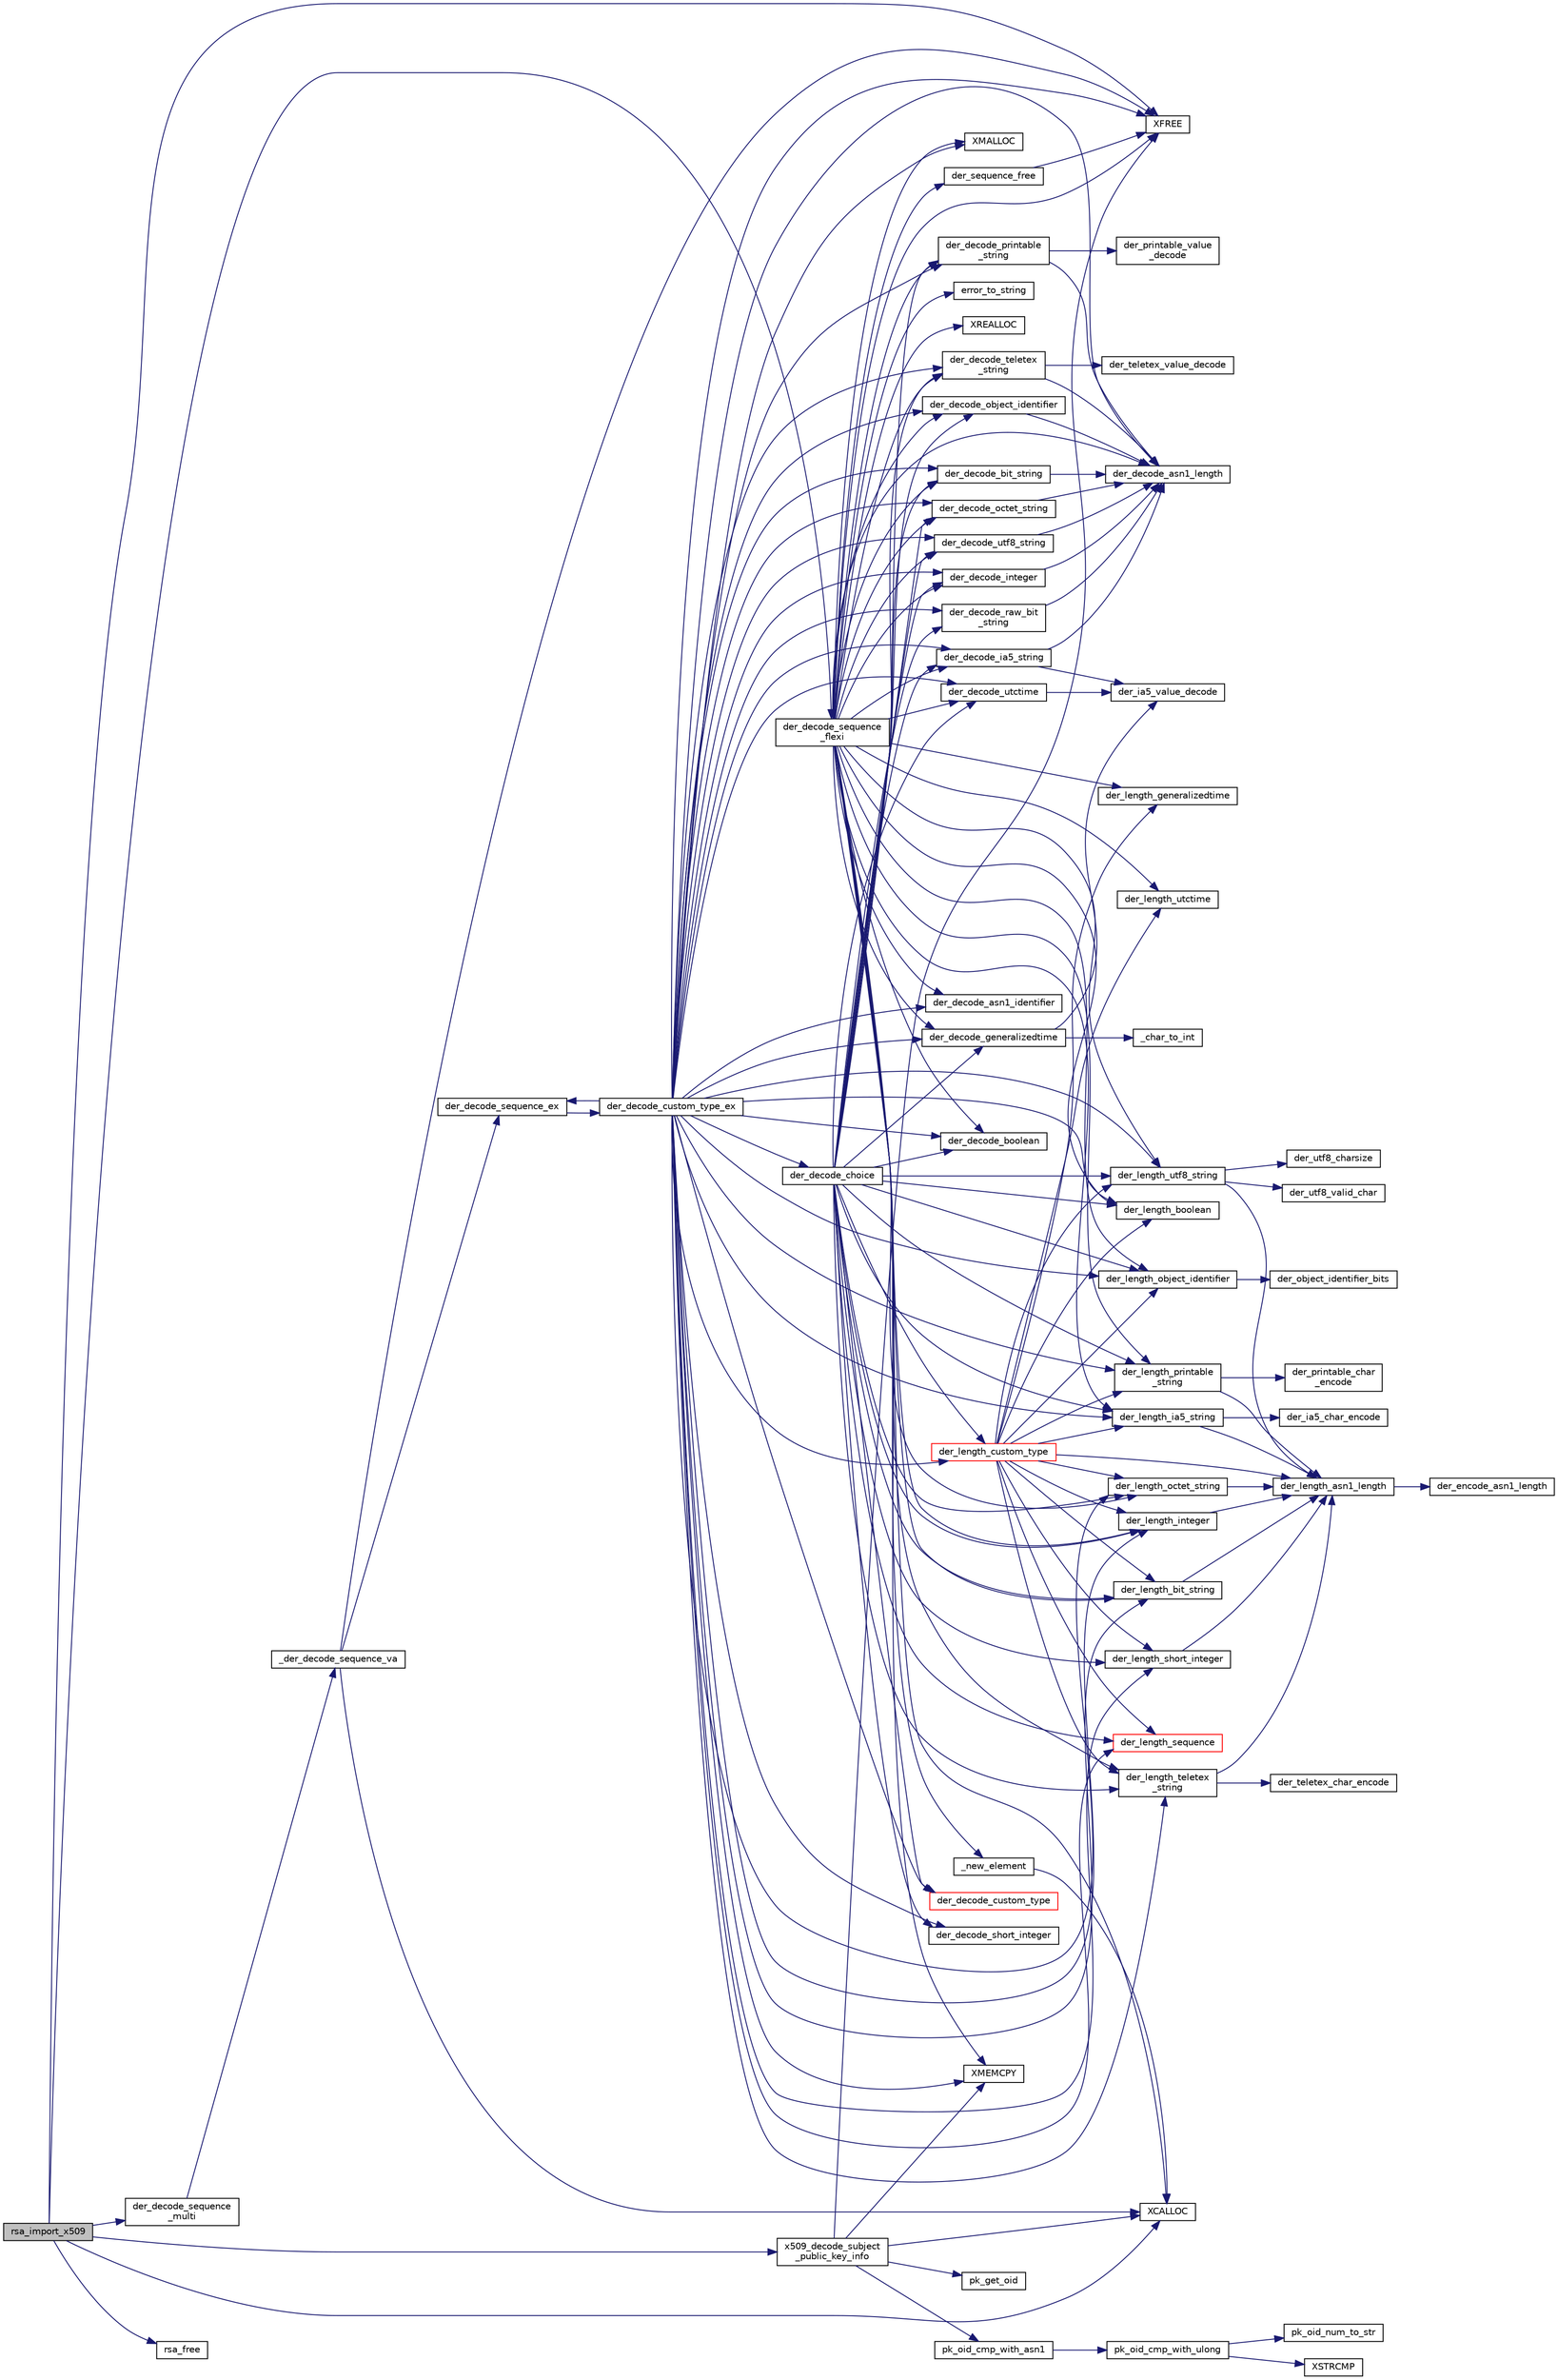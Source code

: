 digraph "rsa_import_x509"
{
 // LATEX_PDF_SIZE
  edge [fontname="Helvetica",fontsize="10",labelfontname="Helvetica",labelfontsize="10"];
  node [fontname="Helvetica",fontsize="10",shape=record];
  rankdir="LR";
  Node0 [label="rsa_import_x509",height=0.2,width=0.4,color="black", fillcolor="grey75", style="filled", fontcolor="black",tooltip="Import an RSA key from a X.509 certificate."];
  Node0 -> Node1 [color="midnightblue",fontsize="10",style="solid",fontname="Helvetica"];
  Node1 [label="der_decode_sequence\l_flexi",height=0.2,width=0.4,color="black", fillcolor="white", style="filled",URL="$der__decode__sequence__flexi_8c.html#acec68888a6eae3b64f54b37cfb43d9b1",tooltip="ASN.1 DER Flexi(ble) decoder will decode arbitrary DER packets and create a linked list of the decode..."];
  Node1 -> Node2 [color="midnightblue",fontsize="10",style="solid",fontname="Helvetica"];
  Node2 [label="_new_element",height=0.2,width=0.4,color="black", fillcolor="white", style="filled",URL="$der__decode__sequence__flexi_8c.html#a285f79a649248ff1eb749ac2ca6310ca",tooltip=" "];
  Node2 -> Node3 [color="midnightblue",fontsize="10",style="solid",fontname="Helvetica"];
  Node3 [label="XCALLOC",height=0.2,width=0.4,color="black", fillcolor="white", style="filled",URL="$tomcrypt__cfg_8h.html#a151dda14cd7acae31eaf1102b0cc0685",tooltip=" "];
  Node1 -> Node4 [color="midnightblue",fontsize="10",style="solid",fontname="Helvetica"];
  Node4 [label="der_decode_asn1_identifier",height=0.2,width=0.4,color="black", fillcolor="white", style="filled",URL="$tomcrypt__private_8h.html#a651ad7c1f5a930476bb10b9d61555346",tooltip="Decode the ASN.1 Identifier."];
  Node1 -> Node5 [color="midnightblue",fontsize="10",style="solid",fontname="Helvetica"];
  Node5 [label="der_decode_asn1_length",height=0.2,width=0.4,color="black", fillcolor="white", style="filled",URL="$tomcrypt__private_8h.html#af90423764098b8876368d0984d96053a",tooltip="Decode the ASN.1 Length field."];
  Node1 -> Node6 [color="midnightblue",fontsize="10",style="solid",fontname="Helvetica"];
  Node6 [label="der_decode_bit_string",height=0.2,width=0.4,color="black", fillcolor="white", style="filled",URL="$der__decode__bit__string_8c.html#a0a0c371e559e6b455cc4a052d962226f",tooltip="Store a BIT STRING."];
  Node6 -> Node5 [color="midnightblue",fontsize="10",style="solid",fontname="Helvetica"];
  Node1 -> Node7 [color="midnightblue",fontsize="10",style="solid",fontname="Helvetica"];
  Node7 [label="der_decode_boolean",height=0.2,width=0.4,color="black", fillcolor="white", style="filled",URL="$der__decode__boolean_8c.html#a5c72faaf0b34b18bd92db4d95e211a9d",tooltip="Read a BOOLEAN."];
  Node1 -> Node8 [color="midnightblue",fontsize="10",style="solid",fontname="Helvetica"];
  Node8 [label="der_decode_generalizedtime",height=0.2,width=0.4,color="black", fillcolor="white", style="filled",URL="$der__decode__generalizedtime_8c.html#acca5d83c0dcc2bc67d724318132f66e1",tooltip="Decodes a Generalized time structure in DER format (reads all 6 valid encoding formats)"];
  Node8 -> Node9 [color="midnightblue",fontsize="10",style="solid",fontname="Helvetica"];
  Node9 [label="_char_to_int",height=0.2,width=0.4,color="black", fillcolor="white", style="filled",URL="$der__decode__generalizedtime_8c.html#aa391ed207680ef2c210dd556712d0492",tooltip=" "];
  Node8 -> Node10 [color="midnightblue",fontsize="10",style="solid",fontname="Helvetica"];
  Node10 [label="der_ia5_value_decode",height=0.2,width=0.4,color="black", fillcolor="white", style="filled",URL="$der__length__ia5__string_8c.html#a52dbde67731f9a92da76ff73f6c960de",tooltip=" "];
  Node1 -> Node11 [color="midnightblue",fontsize="10",style="solid",fontname="Helvetica"];
  Node11 [label="der_decode_ia5_string",height=0.2,width=0.4,color="black", fillcolor="white", style="filled",URL="$der__decode__ia5__string_8c.html#ac2868573a2a8857a8463337d8411fe79",tooltip="Store a IA5 STRING."];
  Node11 -> Node5 [color="midnightblue",fontsize="10",style="solid",fontname="Helvetica"];
  Node11 -> Node10 [color="midnightblue",fontsize="10",style="solid",fontname="Helvetica"];
  Node1 -> Node12 [color="midnightblue",fontsize="10",style="solid",fontname="Helvetica"];
  Node12 [label="der_decode_integer",height=0.2,width=0.4,color="black", fillcolor="white", style="filled",URL="$der__decode__integer_8c.html#ac5b0a7020165ada29ba6278fe128599d",tooltip="Read a mp_int integer."];
  Node12 -> Node5 [color="midnightblue",fontsize="10",style="solid",fontname="Helvetica"];
  Node1 -> Node13 [color="midnightblue",fontsize="10",style="solid",fontname="Helvetica"];
  Node13 [label="der_decode_object_identifier",height=0.2,width=0.4,color="black", fillcolor="white", style="filled",URL="$der__decode__object__identifier_8c.html#aee91111fe2b92dca6c83e6c7de36be8f",tooltip="Decode OID data and store the array of integers in words."];
  Node13 -> Node5 [color="midnightblue",fontsize="10",style="solid",fontname="Helvetica"];
  Node1 -> Node14 [color="midnightblue",fontsize="10",style="solid",fontname="Helvetica"];
  Node14 [label="der_decode_octet_string",height=0.2,width=0.4,color="black", fillcolor="white", style="filled",URL="$der__decode__octet__string_8c.html#af315ce6a951697ede7ec4c9716b5b20b",tooltip="Store a OCTET STRING."];
  Node14 -> Node5 [color="midnightblue",fontsize="10",style="solid",fontname="Helvetica"];
  Node1 -> Node15 [color="midnightblue",fontsize="10",style="solid",fontname="Helvetica"];
  Node15 [label="der_decode_printable\l_string",height=0.2,width=0.4,color="black", fillcolor="white", style="filled",URL="$der__decode__printable__string_8c.html#a0967e5db58c3ce6b0971b5c5097c0d9f",tooltip="Store a printable STRING."];
  Node15 -> Node5 [color="midnightblue",fontsize="10",style="solid",fontname="Helvetica"];
  Node15 -> Node16 [color="midnightblue",fontsize="10",style="solid",fontname="Helvetica"];
  Node16 [label="der_printable_value\l_decode",height=0.2,width=0.4,color="black", fillcolor="white", style="filled",URL="$der__length__printable__string_8c.html#a40a13d8a1afe59dda039bc8fc1140ef2",tooltip=" "];
  Node1 -> Node17 [color="midnightblue",fontsize="10",style="solid",fontname="Helvetica"];
  Node17 [label="der_decode_teletex\l_string",height=0.2,width=0.4,color="black", fillcolor="white", style="filled",URL="$der__decode__teletex__string_8c.html#a926dc4d05a1a0243569ea85ff85901b6",tooltip="Store a teletex STRING."];
  Node17 -> Node5 [color="midnightblue",fontsize="10",style="solid",fontname="Helvetica"];
  Node17 -> Node18 [color="midnightblue",fontsize="10",style="solid",fontname="Helvetica"];
  Node18 [label="der_teletex_value_decode",height=0.2,width=0.4,color="black", fillcolor="white", style="filled",URL="$tomcrypt__private_8h.html#ab300884b978bd66022a4003ef5a1f2a1",tooltip=" "];
  Node1 -> Node19 [color="midnightblue",fontsize="10",style="solid",fontname="Helvetica"];
  Node19 [label="der_decode_utctime",height=0.2,width=0.4,color="black", fillcolor="white", style="filled",URL="$der__decode__utctime_8c.html#a228dad2e418af24965b9b16188d61aac",tooltip="Decodes a UTC time structure in DER format (reads all 6 valid encoding formats)"];
  Node19 -> Node10 [color="midnightblue",fontsize="10",style="solid",fontname="Helvetica"];
  Node1 -> Node20 [color="midnightblue",fontsize="10",style="solid",fontname="Helvetica"];
  Node20 [label="der_decode_utf8_string",height=0.2,width=0.4,color="black", fillcolor="white", style="filled",URL="$der__decode__utf8__string_8c.html#afc867f0f02273fac931669abded4cbb3",tooltip="Store a UTF8 STRING."];
  Node20 -> Node5 [color="midnightblue",fontsize="10",style="solid",fontname="Helvetica"];
  Node1 -> Node21 [color="midnightblue",fontsize="10",style="solid",fontname="Helvetica"];
  Node21 [label="der_length_bit_string",height=0.2,width=0.4,color="black", fillcolor="white", style="filled",URL="$der__length__bit__string_8c.html#a73416248e2f93535d54603567acc9cfd",tooltip="Gets length of DER encoding of BIT STRING."];
  Node21 -> Node22 [color="midnightblue",fontsize="10",style="solid",fontname="Helvetica"];
  Node22 [label="der_length_asn1_length",height=0.2,width=0.4,color="black", fillcolor="white", style="filled",URL="$tomcrypt__private_8h.html#a8999e23c66cda0d777570e54f3a5c795",tooltip="Determine the length required to encode len in the ASN.1 length field."];
  Node22 -> Node23 [color="midnightblue",fontsize="10",style="solid",fontname="Helvetica"];
  Node23 [label="der_encode_asn1_length",height=0.2,width=0.4,color="black", fillcolor="white", style="filled",URL="$tomcrypt__private_8h.html#ae0b6c1f1188a5aa201aa84de9a659550",tooltip="Encode the ASN.1 length field."];
  Node1 -> Node24 [color="midnightblue",fontsize="10",style="solid",fontname="Helvetica"];
  Node24 [label="der_length_boolean",height=0.2,width=0.4,color="black", fillcolor="white", style="filled",URL="$der__length__boolean_8c.html#aa90c23682da0279cbe55ea64b2c3e381",tooltip="Gets length of DER encoding of a BOOLEAN."];
  Node1 -> Node25 [color="midnightblue",fontsize="10",style="solid",fontname="Helvetica"];
  Node25 [label="der_length_generalizedtime",height=0.2,width=0.4,color="black", fillcolor="white", style="filled",URL="$der__length__generalizedtime_8c.html#a63bd3379e9d6aa710a6ddcea3d836754",tooltip="Gets length of DER encoding of GeneralizedTime."];
  Node1 -> Node26 [color="midnightblue",fontsize="10",style="solid",fontname="Helvetica"];
  Node26 [label="der_length_ia5_string",height=0.2,width=0.4,color="black", fillcolor="white", style="filled",URL="$der__length__ia5__string_8c.html#a37e6cf2c534040fe726a760956eade04",tooltip="Gets length of DER encoding of IA5 STRING."];
  Node26 -> Node27 [color="midnightblue",fontsize="10",style="solid",fontname="Helvetica"];
  Node27 [label="der_ia5_char_encode",height=0.2,width=0.4,color="black", fillcolor="white", style="filled",URL="$der__length__ia5__string_8c.html#aa9cad5f213317520165e72ac9420bb65",tooltip=" "];
  Node26 -> Node22 [color="midnightblue",fontsize="10",style="solid",fontname="Helvetica"];
  Node1 -> Node28 [color="midnightblue",fontsize="10",style="solid",fontname="Helvetica"];
  Node28 [label="der_length_integer",height=0.2,width=0.4,color="black", fillcolor="white", style="filled",URL="$der__length__integer_8c.html#af27dfc46ec4a482af05a2265a9d31ca3",tooltip="Gets length of DER encoding of num."];
  Node28 -> Node22 [color="midnightblue",fontsize="10",style="solid",fontname="Helvetica"];
  Node1 -> Node29 [color="midnightblue",fontsize="10",style="solid",fontname="Helvetica"];
  Node29 [label="der_length_object_identifier",height=0.2,width=0.4,color="black", fillcolor="white", style="filled",URL="$der__length__object__identifier_8c.html#ae1fe5b2cd3f20a693cc571a2a8fc9af0",tooltip="Gets length of DER encoding of Object Identifier."];
  Node29 -> Node30 [color="midnightblue",fontsize="10",style="solid",fontname="Helvetica"];
  Node30 [label="der_object_identifier_bits",height=0.2,width=0.4,color="black", fillcolor="white", style="filled",URL="$der__length__object__identifier_8c.html#aef2413878ded8dc303e150d31fca294d",tooltip=" "];
  Node1 -> Node31 [color="midnightblue",fontsize="10",style="solid",fontname="Helvetica"];
  Node31 [label="der_length_octet_string",height=0.2,width=0.4,color="black", fillcolor="white", style="filled",URL="$der__length__octet__string_8c.html#a65b2f3065d3f51608a1dfa3b284a74df",tooltip="Gets length of DER encoding of OCTET STRING."];
  Node31 -> Node22 [color="midnightblue",fontsize="10",style="solid",fontname="Helvetica"];
  Node1 -> Node32 [color="midnightblue",fontsize="10",style="solid",fontname="Helvetica"];
  Node32 [label="der_length_printable\l_string",height=0.2,width=0.4,color="black", fillcolor="white", style="filled",URL="$der__length__printable__string_8c.html#ac206210b58e1bac2342a80d26bd802db",tooltip="Gets length of DER encoding of Printable STRING."];
  Node32 -> Node22 [color="midnightblue",fontsize="10",style="solid",fontname="Helvetica"];
  Node32 -> Node33 [color="midnightblue",fontsize="10",style="solid",fontname="Helvetica"];
  Node33 [label="der_printable_char\l_encode",height=0.2,width=0.4,color="black", fillcolor="white", style="filled",URL="$der__length__printable__string_8c.html#a2169053089957db51bbd2e091c7ae293",tooltip=" "];
  Node1 -> Node34 [color="midnightblue",fontsize="10",style="solid",fontname="Helvetica"];
  Node34 [label="der_length_teletex\l_string",height=0.2,width=0.4,color="black", fillcolor="white", style="filled",URL="$der__length__teletex__string_8c.html#a2b3c8aa9d2c26839f9100fdc0286cd93",tooltip="Gets length of DER encoding of teletex STRING."];
  Node34 -> Node22 [color="midnightblue",fontsize="10",style="solid",fontname="Helvetica"];
  Node34 -> Node35 [color="midnightblue",fontsize="10",style="solid",fontname="Helvetica"];
  Node35 [label="der_teletex_char_encode",height=0.2,width=0.4,color="black", fillcolor="white", style="filled",URL="$der__length__teletex__string_8c.html#ae8e05b29e9cd248f6a81450eefd22163",tooltip=" "];
  Node1 -> Node36 [color="midnightblue",fontsize="10",style="solid",fontname="Helvetica"];
  Node36 [label="der_length_utctime",height=0.2,width=0.4,color="black", fillcolor="white", style="filled",URL="$der__length__utctime_8c.html#a666e7656df6985a9eb25794b878ec4e7",tooltip="Gets length of DER encoding of UTCTIME."];
  Node1 -> Node37 [color="midnightblue",fontsize="10",style="solid",fontname="Helvetica"];
  Node37 [label="der_length_utf8_string",height=0.2,width=0.4,color="black", fillcolor="white", style="filled",URL="$der__length__utf8__string_8c.html#aa8b54979c2261c4d703c9464e0bb14c1",tooltip="Gets length of DER encoding of UTF8 STRING."];
  Node37 -> Node22 [color="midnightblue",fontsize="10",style="solid",fontname="Helvetica"];
  Node37 -> Node38 [color="midnightblue",fontsize="10",style="solid",fontname="Helvetica"];
  Node38 [label="der_utf8_charsize",height=0.2,width=0.4,color="black", fillcolor="white", style="filled",URL="$der__length__utf8__string_8c.html#acc54e796874f1b01e2f9dd101da4c2a9",tooltip="Return the size in bytes of a UTF-8 character."];
  Node37 -> Node39 [color="midnightblue",fontsize="10",style="solid",fontname="Helvetica"];
  Node39 [label="der_utf8_valid_char",height=0.2,width=0.4,color="black", fillcolor="white", style="filled",URL="$der__length__utf8__string_8c.html#a400ea59efe4834eac94e65230dd59822",tooltip="Test whether the given code point is valid character."];
  Node1 -> Node40 [color="midnightblue",fontsize="10",style="solid",fontname="Helvetica"];
  Node40 [label="der_sequence_free",height=0.2,width=0.4,color="black", fillcolor="white", style="filled",URL="$der__sequence__free_8c.html#ad47a79b60d0b0a1f13b5529dcbd4f5fa",tooltip="Free memory allocated by der_decode_sequence_flexi()"];
  Node40 -> Node41 [color="midnightblue",fontsize="10",style="solid",fontname="Helvetica"];
  Node41 [label="XFREE",height=0.2,width=0.4,color="black", fillcolor="white", style="filled",URL="$tomcrypt__cfg_8h.html#a260d66fc0690e0502cf3bfe7b5244b75",tooltip=" "];
  Node1 -> Node42 [color="midnightblue",fontsize="10",style="solid",fontname="Helvetica"];
  Node42 [label="error_to_string",height=0.2,width=0.4,color="black", fillcolor="white", style="filled",URL="$tomcrypt__misc_8h.html#a3bd8fe097a1951bd18d73b2231c7f700",tooltip="Convert an LTC error code to ASCII."];
  Node1 -> Node3 [color="midnightblue",fontsize="10",style="solid",fontname="Helvetica"];
  Node1 -> Node41 [color="midnightblue",fontsize="10",style="solid",fontname="Helvetica"];
  Node1 -> Node43 [color="midnightblue",fontsize="10",style="solid",fontname="Helvetica"];
  Node43 [label="XMALLOC",height=0.2,width=0.4,color="black", fillcolor="white", style="filled",URL="$tomcrypt__cfg_8h.html#af363355f38fbaacdefacf270436ae1c9",tooltip=" "];
  Node1 -> Node44 [color="midnightblue",fontsize="10",style="solid",fontname="Helvetica"];
  Node44 [label="XMEMCPY",height=0.2,width=0.4,color="black", fillcolor="white", style="filled",URL="$tomcrypt__cfg_8h.html#a7691dd48d60d5fc6daf2fa7ec4c55e12",tooltip=" "];
  Node1 -> Node45 [color="midnightblue",fontsize="10",style="solid",fontname="Helvetica"];
  Node45 [label="XREALLOC",height=0.2,width=0.4,color="black", fillcolor="white", style="filled",URL="$tomcrypt__cfg_8h.html#a6146d108fa03ec35ee5fd391f874ad5d",tooltip=" "];
  Node0 -> Node46 [color="midnightblue",fontsize="10",style="solid",fontname="Helvetica"];
  Node46 [label="der_decode_sequence\l_multi",height=0.2,width=0.4,color="black", fillcolor="white", style="filled",URL="$der__decode__sequence__multi_8c.html#a6d86b670c8f3801b0fe6e2cd544df678",tooltip="Decode a SEQUENCE type using a VA list."];
  Node46 -> Node47 [color="midnightblue",fontsize="10",style="solid",fontname="Helvetica"];
  Node47 [label="_der_decode_sequence_va",height=0.2,width=0.4,color="black", fillcolor="white", style="filled",URL="$der__decode__sequence__multi_8c.html#a1c505b541a0ed6ddcdccc8ddcef9ed9e",tooltip="Decode a SEQUENCE type using a VA list."];
  Node47 -> Node48 [color="midnightblue",fontsize="10",style="solid",fontname="Helvetica"];
  Node48 [label="der_decode_sequence_ex",height=0.2,width=0.4,color="black", fillcolor="white", style="filled",URL="$der__decode__sequence__ex_8c.html#a388cbc3f5c404637bc51f9dfb2d4f677",tooltip="Decode a SEQUENCE."];
  Node48 -> Node49 [color="midnightblue",fontsize="10",style="solid",fontname="Helvetica"];
  Node49 [label="der_decode_custom_type_ex",height=0.2,width=0.4,color="black", fillcolor="white", style="filled",URL="$tomcrypt__private_8h.html#aaa3acc13042e5d9244ac279a354775fe",tooltip="Extended-decode a Custom type."];
  Node49 -> Node4 [color="midnightblue",fontsize="10",style="solid",fontname="Helvetica"];
  Node49 -> Node5 [color="midnightblue",fontsize="10",style="solid",fontname="Helvetica"];
  Node49 -> Node6 [color="midnightblue",fontsize="10",style="solid",fontname="Helvetica"];
  Node49 -> Node7 [color="midnightblue",fontsize="10",style="solid",fontname="Helvetica"];
  Node49 -> Node50 [color="midnightblue",fontsize="10",style="solid",fontname="Helvetica"];
  Node50 [label="der_decode_choice",height=0.2,width=0.4,color="black", fillcolor="white", style="filled",URL="$der__decode__choice_8c.html#abbc3f8406cbf0c2d75b1c801192dcad4",tooltip="Decode a CHOICE."];
  Node50 -> Node6 [color="midnightblue",fontsize="10",style="solid",fontname="Helvetica"];
  Node50 -> Node7 [color="midnightblue",fontsize="10",style="solid",fontname="Helvetica"];
  Node50 -> Node51 [color="midnightblue",fontsize="10",style="solid",fontname="Helvetica"];
  Node51 [label="der_decode_custom_type",height=0.2,width=0.4,color="red", fillcolor="white", style="filled",URL="$der__decode__custom__type_8c.html#a698f6c64586707819ebd6f90a14264e8",tooltip="Decode a Custom type."];
  Node50 -> Node8 [color="midnightblue",fontsize="10",style="solid",fontname="Helvetica"];
  Node50 -> Node11 [color="midnightblue",fontsize="10",style="solid",fontname="Helvetica"];
  Node50 -> Node12 [color="midnightblue",fontsize="10",style="solid",fontname="Helvetica"];
  Node50 -> Node13 [color="midnightblue",fontsize="10",style="solid",fontname="Helvetica"];
  Node50 -> Node14 [color="midnightblue",fontsize="10",style="solid",fontname="Helvetica"];
  Node50 -> Node15 [color="midnightblue",fontsize="10",style="solid",fontname="Helvetica"];
  Node50 -> Node53 [color="midnightblue",fontsize="10",style="solid",fontname="Helvetica"];
  Node53 [label="der_decode_raw_bit\l_string",height=0.2,width=0.4,color="black", fillcolor="white", style="filled",URL="$der__decode__raw__bit__string_8c.html#a4e8241401c8f49b3b2dbadd1b8e0eee0",tooltip="Store a BIT STRING."];
  Node53 -> Node5 [color="midnightblue",fontsize="10",style="solid",fontname="Helvetica"];
  Node50 -> Node54 [color="midnightblue",fontsize="10",style="solid",fontname="Helvetica"];
  Node54 [label="der_decode_short_integer",height=0.2,width=0.4,color="black", fillcolor="white", style="filled",URL="$der__decode__short__integer_8c.html#a1f8c5c4ead2ebe96a1a852329c62154c",tooltip="Read a short integer."];
  Node50 -> Node17 [color="midnightblue",fontsize="10",style="solid",fontname="Helvetica"];
  Node50 -> Node19 [color="midnightblue",fontsize="10",style="solid",fontname="Helvetica"];
  Node50 -> Node20 [color="midnightblue",fontsize="10",style="solid",fontname="Helvetica"];
  Node50 -> Node21 [color="midnightblue",fontsize="10",style="solid",fontname="Helvetica"];
  Node50 -> Node24 [color="midnightblue",fontsize="10",style="solid",fontname="Helvetica"];
  Node50 -> Node55 [color="midnightblue",fontsize="10",style="solid",fontname="Helvetica"];
  Node55 [label="der_length_custom_type",height=0.2,width=0.4,color="red", fillcolor="white", style="filled",URL="$der__length__custom__type_8c.html#aff691792e4f0be46252fad3b9aa4955c",tooltip="Get the length of a DER custom type."];
  Node55 -> Node22 [color="midnightblue",fontsize="10",style="solid",fontname="Helvetica"];
  Node55 -> Node21 [color="midnightblue",fontsize="10",style="solid",fontname="Helvetica"];
  Node55 -> Node24 [color="midnightblue",fontsize="10",style="solid",fontname="Helvetica"];
  Node55 -> Node25 [color="midnightblue",fontsize="10",style="solid",fontname="Helvetica"];
  Node55 -> Node26 [color="midnightblue",fontsize="10",style="solid",fontname="Helvetica"];
  Node55 -> Node28 [color="midnightblue",fontsize="10",style="solid",fontname="Helvetica"];
  Node55 -> Node29 [color="midnightblue",fontsize="10",style="solid",fontname="Helvetica"];
  Node55 -> Node31 [color="midnightblue",fontsize="10",style="solid",fontname="Helvetica"];
  Node55 -> Node32 [color="midnightblue",fontsize="10",style="solid",fontname="Helvetica"];
  Node55 -> Node58 [color="midnightblue",fontsize="10",style="solid",fontname="Helvetica"];
  Node58 [label="der_length_sequence",height=0.2,width=0.4,color="red", fillcolor="white", style="filled",URL="$der__length__sequence_8c.html#a46c60ff7d1e17a527913809bffe41546",tooltip="Get the length of a DER sequence."];
  Node55 -> Node60 [color="midnightblue",fontsize="10",style="solid",fontname="Helvetica"];
  Node60 [label="der_length_short_integer",height=0.2,width=0.4,color="black", fillcolor="white", style="filled",URL="$der__length__short__integer_8c.html#aa3bac08094cc8142ac313d818cf73fb0",tooltip="Gets length of DER encoding of num."];
  Node60 -> Node22 [color="midnightblue",fontsize="10",style="solid",fontname="Helvetica"];
  Node55 -> Node34 [color="midnightblue",fontsize="10",style="solid",fontname="Helvetica"];
  Node55 -> Node36 [color="midnightblue",fontsize="10",style="solid",fontname="Helvetica"];
  Node55 -> Node37 [color="midnightblue",fontsize="10",style="solid",fontname="Helvetica"];
  Node50 -> Node26 [color="midnightblue",fontsize="10",style="solid",fontname="Helvetica"];
  Node50 -> Node28 [color="midnightblue",fontsize="10",style="solid",fontname="Helvetica"];
  Node50 -> Node29 [color="midnightblue",fontsize="10",style="solid",fontname="Helvetica"];
  Node50 -> Node31 [color="midnightblue",fontsize="10",style="solid",fontname="Helvetica"];
  Node50 -> Node32 [color="midnightblue",fontsize="10",style="solid",fontname="Helvetica"];
  Node50 -> Node58 [color="midnightblue",fontsize="10",style="solid",fontname="Helvetica"];
  Node50 -> Node60 [color="midnightblue",fontsize="10",style="solid",fontname="Helvetica"];
  Node50 -> Node34 [color="midnightblue",fontsize="10",style="solid",fontname="Helvetica"];
  Node50 -> Node37 [color="midnightblue",fontsize="10",style="solid",fontname="Helvetica"];
  Node49 -> Node51 [color="midnightblue",fontsize="10",style="solid",fontname="Helvetica"];
  Node49 -> Node8 [color="midnightblue",fontsize="10",style="solid",fontname="Helvetica"];
  Node49 -> Node11 [color="midnightblue",fontsize="10",style="solid",fontname="Helvetica"];
  Node49 -> Node12 [color="midnightblue",fontsize="10",style="solid",fontname="Helvetica"];
  Node49 -> Node13 [color="midnightblue",fontsize="10",style="solid",fontname="Helvetica"];
  Node49 -> Node14 [color="midnightblue",fontsize="10",style="solid",fontname="Helvetica"];
  Node49 -> Node15 [color="midnightblue",fontsize="10",style="solid",fontname="Helvetica"];
  Node49 -> Node53 [color="midnightblue",fontsize="10",style="solid",fontname="Helvetica"];
  Node49 -> Node48 [color="midnightblue",fontsize="10",style="solid",fontname="Helvetica"];
  Node49 -> Node54 [color="midnightblue",fontsize="10",style="solid",fontname="Helvetica"];
  Node49 -> Node17 [color="midnightblue",fontsize="10",style="solid",fontname="Helvetica"];
  Node49 -> Node19 [color="midnightblue",fontsize="10",style="solid",fontname="Helvetica"];
  Node49 -> Node20 [color="midnightblue",fontsize="10",style="solid",fontname="Helvetica"];
  Node49 -> Node21 [color="midnightblue",fontsize="10",style="solid",fontname="Helvetica"];
  Node49 -> Node24 [color="midnightblue",fontsize="10",style="solid",fontname="Helvetica"];
  Node49 -> Node55 [color="midnightblue",fontsize="10",style="solid",fontname="Helvetica"];
  Node49 -> Node26 [color="midnightblue",fontsize="10",style="solid",fontname="Helvetica"];
  Node49 -> Node28 [color="midnightblue",fontsize="10",style="solid",fontname="Helvetica"];
  Node49 -> Node29 [color="midnightblue",fontsize="10",style="solid",fontname="Helvetica"];
  Node49 -> Node31 [color="midnightblue",fontsize="10",style="solid",fontname="Helvetica"];
  Node49 -> Node32 [color="midnightblue",fontsize="10",style="solid",fontname="Helvetica"];
  Node49 -> Node58 [color="midnightblue",fontsize="10",style="solid",fontname="Helvetica"];
  Node49 -> Node60 [color="midnightblue",fontsize="10",style="solid",fontname="Helvetica"];
  Node49 -> Node34 [color="midnightblue",fontsize="10",style="solid",fontname="Helvetica"];
  Node49 -> Node37 [color="midnightblue",fontsize="10",style="solid",fontname="Helvetica"];
  Node49 -> Node41 [color="midnightblue",fontsize="10",style="solid",fontname="Helvetica"];
  Node49 -> Node43 [color="midnightblue",fontsize="10",style="solid",fontname="Helvetica"];
  Node49 -> Node44 [color="midnightblue",fontsize="10",style="solid",fontname="Helvetica"];
  Node47 -> Node3 [color="midnightblue",fontsize="10",style="solid",fontname="Helvetica"];
  Node47 -> Node41 [color="midnightblue",fontsize="10",style="solid",fontname="Helvetica"];
  Node0 -> Node61 [color="midnightblue",fontsize="10",style="solid",fontname="Helvetica"];
  Node61 [label="rsa_free",height=0.2,width=0.4,color="black", fillcolor="white", style="filled",URL="$rsa__free_8c.html#a56f84788895f943be14b89e50c72f911",tooltip="Free an RSA key from memory."];
  Node0 -> Node62 [color="midnightblue",fontsize="10",style="solid",fontname="Helvetica"];
  Node62 [label="x509_decode_subject\l_public_key_info",height=0.2,width=0.4,color="black", fillcolor="white", style="filled",URL="$tomcrypt__private_8h.html#aec241d5f502a71d5a72188a42d6be5f0",tooltip="Decode a SubjectPublicKeyInfo."];
  Node62 -> Node63 [color="midnightblue",fontsize="10",style="solid",fontname="Helvetica"];
  Node63 [label="pk_get_oid",height=0.2,width=0.4,color="black", fillcolor="white", style="filled",URL="$tomcrypt__private_8h.html#acff5b3d0c6e1145e07d1a3ff53fadce5",tooltip=" "];
  Node62 -> Node64 [color="midnightblue",fontsize="10",style="solid",fontname="Helvetica"];
  Node64 [label="pk_oid_cmp_with_asn1",height=0.2,width=0.4,color="black", fillcolor="white", style="filled",URL="$tomcrypt__private_8h.html#aaa860b1fbc776e0760df8934a6aa245a",tooltip=" "];
  Node64 -> Node65 [color="midnightblue",fontsize="10",style="solid",fontname="Helvetica"];
  Node65 [label="pk_oid_cmp_with_ulong",height=0.2,width=0.4,color="black", fillcolor="white", style="filled",URL="$pk__oid__cmp_8c.html#a4283c0cfa77d37ab8add0b7c531d3d6f",tooltip=" "];
  Node65 -> Node66 [color="midnightblue",fontsize="10",style="solid",fontname="Helvetica"];
  Node66 [label="pk_oid_num_to_str",height=0.2,width=0.4,color="black", fillcolor="white", style="filled",URL="$tomcrypt__private_8h.html#a5ead1435fcad3d1f1842a6419079f036",tooltip=" "];
  Node65 -> Node67 [color="midnightblue",fontsize="10",style="solid",fontname="Helvetica"];
  Node67 [label="XSTRCMP",height=0.2,width=0.4,color="black", fillcolor="white", style="filled",URL="$tomcrypt__cfg_8h.html#a5d6e3d69e1d3f54de008b963bba3c6b3",tooltip=" "];
  Node62 -> Node3 [color="midnightblue",fontsize="10",style="solid",fontname="Helvetica"];
  Node62 -> Node41 [color="midnightblue",fontsize="10",style="solid",fontname="Helvetica"];
  Node62 -> Node44 [color="midnightblue",fontsize="10",style="solid",fontname="Helvetica"];
  Node0 -> Node3 [color="midnightblue",fontsize="10",style="solid",fontname="Helvetica"];
  Node0 -> Node41 [color="midnightblue",fontsize="10",style="solid",fontname="Helvetica"];
}
